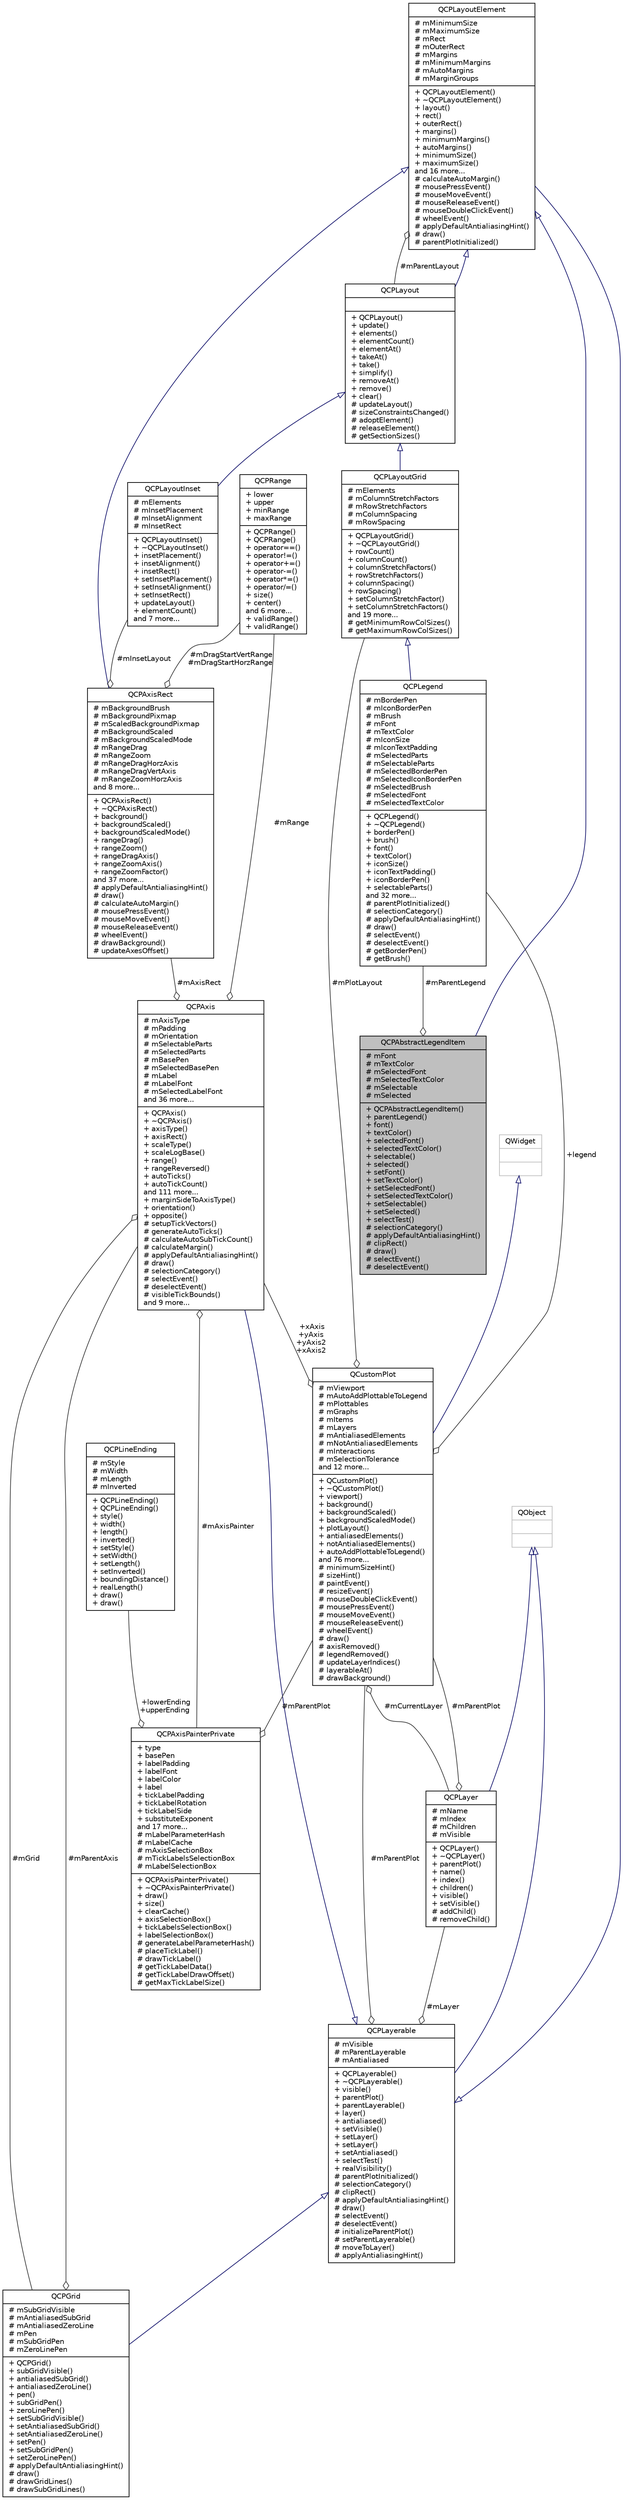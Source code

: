 digraph "QCPAbstractLegendItem"
{
  edge [fontname="Helvetica",fontsize="10",labelfontname="Helvetica",labelfontsize="10"];
  node [fontname="Helvetica",fontsize="10",shape=record];
  Node1 [label="{QCPAbstractLegendItem\n|# mFont\l# mTextColor\l# mSelectedFont\l# mSelectedTextColor\l# mSelectable\l# mSelected\l|+ QCPAbstractLegendItem()\l+ parentLegend()\l+ font()\l+ textColor()\l+ selectedFont()\l+ selectedTextColor()\l+ selectable()\l+ selected()\l+ setFont()\l+ setTextColor()\l+ setSelectedFont()\l+ setSelectedTextColor()\l+ setSelectable()\l+ setSelected()\l+ selectTest()\l# selectionCategory()\l# applyDefaultAntialiasingHint()\l# clipRect()\l# draw()\l# selectEvent()\l# deselectEvent()\l}",height=0.2,width=0.4,color="black", fillcolor="grey75", style="filled", fontcolor="black"];
  Node2 -> Node1 [dir="back",color="midnightblue",fontsize="10",style="solid",arrowtail="onormal",fontname="Helvetica"];
  Node2 [label="{QCPLayoutElement\n|# mMinimumSize\l# mMaximumSize\l# mRect\l# mOuterRect\l# mMargins\l# mMinimumMargins\l# mAutoMargins\l# mMarginGroups\l|+ QCPLayoutElement()\l+ ~QCPLayoutElement()\l+ layout()\l+ rect()\l+ outerRect()\l+ margins()\l+ minimumMargins()\l+ autoMargins()\l+ minimumSize()\l+ maximumSize()\land 16 more...\l# calculateAutoMargin()\l# mousePressEvent()\l# mouseMoveEvent()\l# mouseReleaseEvent()\l# mouseDoubleClickEvent()\l# wheelEvent()\l# applyDefaultAntialiasingHint()\l# draw()\l# parentPlotInitialized()\l}",height=0.2,width=0.4,color="black", fillcolor="white", style="filled",URL="$class_q_c_p_layout_element.html",tooltip="The abstract base class for all objects that form the layout system. "];
  Node3 -> Node2 [dir="back",color="midnightblue",fontsize="10",style="solid",arrowtail="onormal",fontname="Helvetica"];
  Node3 [label="{QCPLayerable\n|# mVisible\l# mParentLayerable\l# mAntialiased\l|+ QCPLayerable()\l+ ~QCPLayerable()\l+ visible()\l+ parentPlot()\l+ parentLayerable()\l+ layer()\l+ antialiased()\l+ setVisible()\l+ setLayer()\l+ setLayer()\l+ setAntialiased()\l+ selectTest()\l+ realVisibility()\l# parentPlotInitialized()\l# selectionCategory()\l# clipRect()\l# applyDefaultAntialiasingHint()\l# draw()\l# selectEvent()\l# deselectEvent()\l# initializeParentPlot()\l# setParentLayerable()\l# moveToLayer()\l# applyAntialiasingHint()\l}",height=0.2,width=0.4,color="black", fillcolor="white", style="filled",URL="$class_q_c_p_layerable.html",tooltip="Base class for all drawable objects. "];
  Node4 -> Node3 [dir="back",color="midnightblue",fontsize="10",style="solid",arrowtail="onormal",fontname="Helvetica"];
  Node4 [label="{QObject\n||}",height=0.2,width=0.4,color="grey75", fillcolor="white", style="filled"];
  Node5 -> Node3 [color="grey25",fontsize="10",style="solid",label=" #mLayer" ,arrowhead="odiamond",fontname="Helvetica"];
  Node5 [label="{QCPLayer\n|# mName\l# mIndex\l# mChildren\l# mVisible\l|+ QCPLayer()\l+ ~QCPLayer()\l+ parentPlot()\l+ name()\l+ index()\l+ children()\l+ visible()\l+ setVisible()\l# addChild()\l# removeChild()\l}",height=0.2,width=0.4,color="black", fillcolor="white", style="filled",URL="$class_q_c_p_layer.html",tooltip="A layer that may contain objects, to control the rendering order. "];
  Node4 -> Node5 [dir="back",color="midnightblue",fontsize="10",style="solid",arrowtail="onormal",fontname="Helvetica"];
  Node6 -> Node5 [color="grey25",fontsize="10",style="solid",label=" #mParentPlot" ,arrowhead="odiamond",fontname="Helvetica"];
  Node6 [label="{QCustomPlot\n|# mViewport\l# mAutoAddPlottableToLegend\l# mPlottables\l# mGraphs\l# mItems\l# mLayers\l# mAntialiasedElements\l# mNotAntialiasedElements\l# mInteractions\l# mSelectionTolerance\land 12 more...\l|+ QCustomPlot()\l+ ~QCustomPlot()\l+ viewport()\l+ background()\l+ backgroundScaled()\l+ backgroundScaledMode()\l+ plotLayout()\l+ antialiasedElements()\l+ notAntialiasedElements()\l+ autoAddPlottableToLegend()\land 76 more...\l# minimumSizeHint()\l# sizeHint()\l# paintEvent()\l# resizeEvent()\l# mouseDoubleClickEvent()\l# mousePressEvent()\l# mouseMoveEvent()\l# mouseReleaseEvent()\l# wheelEvent()\l# draw()\l# axisRemoved()\l# legendRemoved()\l# updateLayerIndices()\l# layerableAt()\l# drawBackground()\l}",height=0.2,width=0.4,color="black", fillcolor="white", style="filled",URL="$class_q_custom_plot.html",tooltip="The central class of the library. This is the QWidget which displays the plot and interacts with the ..."];
  Node7 -> Node6 [dir="back",color="midnightblue",fontsize="10",style="solid",arrowtail="onormal",fontname="Helvetica"];
  Node7 [label="{QWidget\n||}",height=0.2,width=0.4,color="grey75", fillcolor="white", style="filled"];
  Node5 -> Node6 [color="grey25",fontsize="10",style="solid",label=" #mCurrentLayer" ,arrowhead="odiamond",fontname="Helvetica"];
  Node8 -> Node6 [color="grey25",fontsize="10",style="solid",label=" #mPlotLayout" ,arrowhead="odiamond",fontname="Helvetica"];
  Node8 [label="{QCPLayoutGrid\n|# mElements\l# mColumnStretchFactors\l# mRowStretchFactors\l# mColumnSpacing\l# mRowSpacing\l|+ QCPLayoutGrid()\l+ ~QCPLayoutGrid()\l+ rowCount()\l+ columnCount()\l+ columnStretchFactors()\l+ rowStretchFactors()\l+ columnSpacing()\l+ rowSpacing()\l+ setColumnStretchFactor()\l+ setColumnStretchFactors()\land 19 more...\l# getMinimumRowColSizes()\l# getMaximumRowColSizes()\l}",height=0.2,width=0.4,color="black", fillcolor="white", style="filled",URL="$class_q_c_p_layout_grid.html",tooltip="A layout that arranges child elements in a grid. "];
  Node9 -> Node8 [dir="back",color="midnightblue",fontsize="10",style="solid",arrowtail="onormal",fontname="Helvetica"];
  Node9 [label="{QCPLayout\n||+ QCPLayout()\l+ update()\l+ elements()\l+ elementCount()\l+ elementAt()\l+ takeAt()\l+ take()\l+ simplify()\l+ removeAt()\l+ remove()\l+ clear()\l# updateLayout()\l# sizeConstraintsChanged()\l# adoptElement()\l# releaseElement()\l# getSectionSizes()\l}",height=0.2,width=0.4,color="black", fillcolor="white", style="filled",URL="$class_q_c_p_layout.html",tooltip="The abstract base class for layouts. "];
  Node2 -> Node9 [dir="back",color="midnightblue",fontsize="10",style="solid",arrowtail="onormal",fontname="Helvetica"];
  Node10 -> Node6 [color="grey25",fontsize="10",style="solid",label=" +xAxis\n+yAxis\n+yAxis2\n+xAxis2" ,arrowhead="odiamond",fontname="Helvetica"];
  Node10 [label="{QCPAxis\n|# mAxisType\l# mPadding\l# mOrientation\l# mSelectableParts\l# mSelectedParts\l# mBasePen\l# mSelectedBasePen\l# mLabel\l# mLabelFont\l# mSelectedLabelFont\land 36 more...\l|+ QCPAxis()\l+ ~QCPAxis()\l+ axisType()\l+ axisRect()\l+ scaleType()\l+ scaleLogBase()\l+ range()\l+ rangeReversed()\l+ autoTicks()\l+ autoTickCount()\land 111 more...\l+ marginSideToAxisType()\l+ orientation()\l+ opposite()\l# setupTickVectors()\l# generateAutoTicks()\l# calculateAutoSubTickCount()\l# calculateMargin()\l# applyDefaultAntialiasingHint()\l# draw()\l# selectionCategory()\l# selectEvent()\l# deselectEvent()\l# visibleTickBounds()\land 9 more...\l}",height=0.2,width=0.4,color="black", fillcolor="white", style="filled",URL="$class_q_c_p_axis.html",tooltip="Manages a single axis inside a QCustomPlot. "];
  Node3 -> Node10 [dir="back",color="midnightblue",fontsize="10",style="solid",arrowtail="onormal",fontname="Helvetica"];
  Node11 -> Node10 [color="grey25",fontsize="10",style="solid",label=" #mRange" ,arrowhead="odiamond",fontname="Helvetica"];
  Node11 [label="{QCPRange\n|+ lower\l+ upper\l+ minRange\l+ maxRange\l|+ QCPRange()\l+ QCPRange()\l+ operator==()\l+ operator!=()\l+ operator+=()\l+ operator-=()\l+ operator*=()\l+ operator/=()\l+ size()\l+ center()\land 6 more...\l+ validRange()\l+ validRange()\l}",height=0.2,width=0.4,color="black", fillcolor="white", style="filled",URL="$class_q_c_p_range.html",tooltip="Represents the range an axis is encompassing. "];
  Node12 -> Node10 [color="grey25",fontsize="10",style="solid",label=" #mAxisPainter" ,arrowhead="odiamond",fontname="Helvetica"];
  Node12 [label="{QCPAxisPainterPrivate\n|+ type\l+ basePen\l+ labelPadding\l+ labelFont\l+ labelColor\l+ label\l+ tickLabelPadding\l+ tickLabelRotation\l+ tickLabelSide\l+ substituteExponent\land 17 more...\l# mLabelParameterHash\l# mLabelCache\l# mAxisSelectionBox\l# mTickLabelsSelectionBox\l# mLabelSelectionBox\l|+ QCPAxisPainterPrivate()\l+ ~QCPAxisPainterPrivate()\l+ draw()\l+ size()\l+ clearCache()\l+ axisSelectionBox()\l+ tickLabelsSelectionBox()\l+ labelSelectionBox()\l# generateLabelParameterHash()\l# placeTickLabel()\l# drawTickLabel()\l# getTickLabelData()\l# getTickLabelDrawOffset()\l# getMaxTickLabelSize()\l}",height=0.2,width=0.4,color="black", fillcolor="white", style="filled",URL="$class_q_c_p_axis_painter_private.html"];
  Node13 -> Node12 [color="grey25",fontsize="10",style="solid",label=" +lowerEnding\n+upperEnding" ,arrowhead="odiamond",fontname="Helvetica"];
  Node13 [label="{QCPLineEnding\n|# mStyle\l# mWidth\l# mLength\l# mInverted\l|+ QCPLineEnding()\l+ QCPLineEnding()\l+ style()\l+ width()\l+ length()\l+ inverted()\l+ setStyle()\l+ setWidth()\l+ setLength()\l+ setInverted()\l+ boundingDistance()\l+ realLength()\l+ draw()\l+ draw()\l}",height=0.2,width=0.4,color="black", fillcolor="white", style="filled",URL="$class_q_c_p_line_ending.html",tooltip="Handles the different ending decorations for line-like items. "];
  Node6 -> Node12 [color="grey25",fontsize="10",style="solid",label=" #mParentPlot" ,arrowhead="odiamond",fontname="Helvetica"];
  Node14 -> Node10 [color="grey25",fontsize="10",style="solid",label=" #mGrid" ,arrowhead="odiamond",fontname="Helvetica"];
  Node14 [label="{QCPGrid\n|# mSubGridVisible\l# mAntialiasedSubGrid\l# mAntialiasedZeroLine\l# mPen\l# mSubGridPen\l# mZeroLinePen\l|+ QCPGrid()\l+ subGridVisible()\l+ antialiasedSubGrid()\l+ antialiasedZeroLine()\l+ pen()\l+ subGridPen()\l+ zeroLinePen()\l+ setSubGridVisible()\l+ setAntialiasedSubGrid()\l+ setAntialiasedZeroLine()\l+ setPen()\l+ setSubGridPen()\l+ setZeroLinePen()\l# applyDefaultAntialiasingHint()\l# draw()\l# drawGridLines()\l# drawSubGridLines()\l}",height=0.2,width=0.4,color="black", fillcolor="white", style="filled",URL="$class_q_c_p_grid.html",tooltip="Responsible for drawing the grid of a QCPAxis. "];
  Node3 -> Node14 [dir="back",color="midnightblue",fontsize="10",style="solid",arrowtail="onormal",fontname="Helvetica"];
  Node10 -> Node14 [color="grey25",fontsize="10",style="solid",label=" #mParentAxis" ,arrowhead="odiamond",fontname="Helvetica"];
  Node15 -> Node10 [color="grey25",fontsize="10",style="solid",label=" #mAxisRect" ,arrowhead="odiamond",fontname="Helvetica"];
  Node15 [label="{QCPAxisRect\n|# mBackgroundBrush\l# mBackgroundPixmap\l# mScaledBackgroundPixmap\l# mBackgroundScaled\l# mBackgroundScaledMode\l# mRangeDrag\l# mRangeZoom\l# mRangeDragHorzAxis\l# mRangeDragVertAxis\l# mRangeZoomHorzAxis\land 8 more...\l|+ QCPAxisRect()\l+ ~QCPAxisRect()\l+ background()\l+ backgroundScaled()\l+ backgroundScaledMode()\l+ rangeDrag()\l+ rangeZoom()\l+ rangeDragAxis()\l+ rangeZoomAxis()\l+ rangeZoomFactor()\land 37 more...\l# applyDefaultAntialiasingHint()\l# draw()\l# calculateAutoMargin()\l# mousePressEvent()\l# mouseMoveEvent()\l# mouseReleaseEvent()\l# wheelEvent()\l# drawBackground()\l# updateAxesOffset()\l}",height=0.2,width=0.4,color="black", fillcolor="white", style="filled",URL="$class_q_c_p_axis_rect.html",tooltip="Holds multiple axes and arranges them in a rectangular shape. "];
  Node2 -> Node15 [dir="back",color="midnightblue",fontsize="10",style="solid",arrowtail="onormal",fontname="Helvetica"];
  Node16 -> Node15 [color="grey25",fontsize="10",style="solid",label=" #mInsetLayout" ,arrowhead="odiamond",fontname="Helvetica"];
  Node16 [label="{QCPLayoutInset\n|# mElements\l# mInsetPlacement\l# mInsetAlignment\l# mInsetRect\l|+ QCPLayoutInset()\l+ ~QCPLayoutInset()\l+ insetPlacement()\l+ insetAlignment()\l+ insetRect()\l+ setInsetPlacement()\l+ setInsetAlignment()\l+ setInsetRect()\l+ updateLayout()\l+ elementCount()\land 7 more...\l}",height=0.2,width=0.4,color="black", fillcolor="white", style="filled",URL="$class_q_c_p_layout_inset.html",tooltip="A layout that places child elements aligned to the border or arbitrarily positioned. "];
  Node9 -> Node16 [dir="back",color="midnightblue",fontsize="10",style="solid",arrowtail="onormal",fontname="Helvetica"];
  Node11 -> Node15 [color="grey25",fontsize="10",style="solid",label=" #mDragStartVertRange\n#mDragStartHorzRange" ,arrowhead="odiamond",fontname="Helvetica"];
  Node17 -> Node6 [color="grey25",fontsize="10",style="solid",label=" +legend" ,arrowhead="odiamond",fontname="Helvetica"];
  Node17 [label="{QCPLegend\n|# mBorderPen\l# mIconBorderPen\l# mBrush\l# mFont\l# mTextColor\l# mIconSize\l# mIconTextPadding\l# mSelectedParts\l# mSelectableParts\l# mSelectedBorderPen\l# mSelectedIconBorderPen\l# mSelectedBrush\l# mSelectedFont\l# mSelectedTextColor\l|+ QCPLegend()\l+ ~QCPLegend()\l+ borderPen()\l+ brush()\l+ font()\l+ textColor()\l+ iconSize()\l+ iconTextPadding()\l+ iconBorderPen()\l+ selectableParts()\land 32 more...\l# parentPlotInitialized()\l# selectionCategory()\l# applyDefaultAntialiasingHint()\l# draw()\l# selectEvent()\l# deselectEvent()\l# getBorderPen()\l# getBrush()\l}",height=0.2,width=0.4,color="black", fillcolor="white", style="filled",URL="$class_q_c_p_legend.html",tooltip="Manages a legend inside a QCustomPlot. "];
  Node8 -> Node17 [dir="back",color="midnightblue",fontsize="10",style="solid",arrowtail="onormal",fontname="Helvetica"];
  Node6 -> Node3 [color="grey25",fontsize="10",style="solid",label=" #mParentPlot" ,arrowhead="odiamond",fontname="Helvetica"];
  Node9 -> Node2 [color="grey25",fontsize="10",style="solid",label=" #mParentLayout" ,arrowhead="odiamond",fontname="Helvetica"];
  Node17 -> Node1 [color="grey25",fontsize="10",style="solid",label=" #mParentLegend" ,arrowhead="odiamond",fontname="Helvetica"];
}
